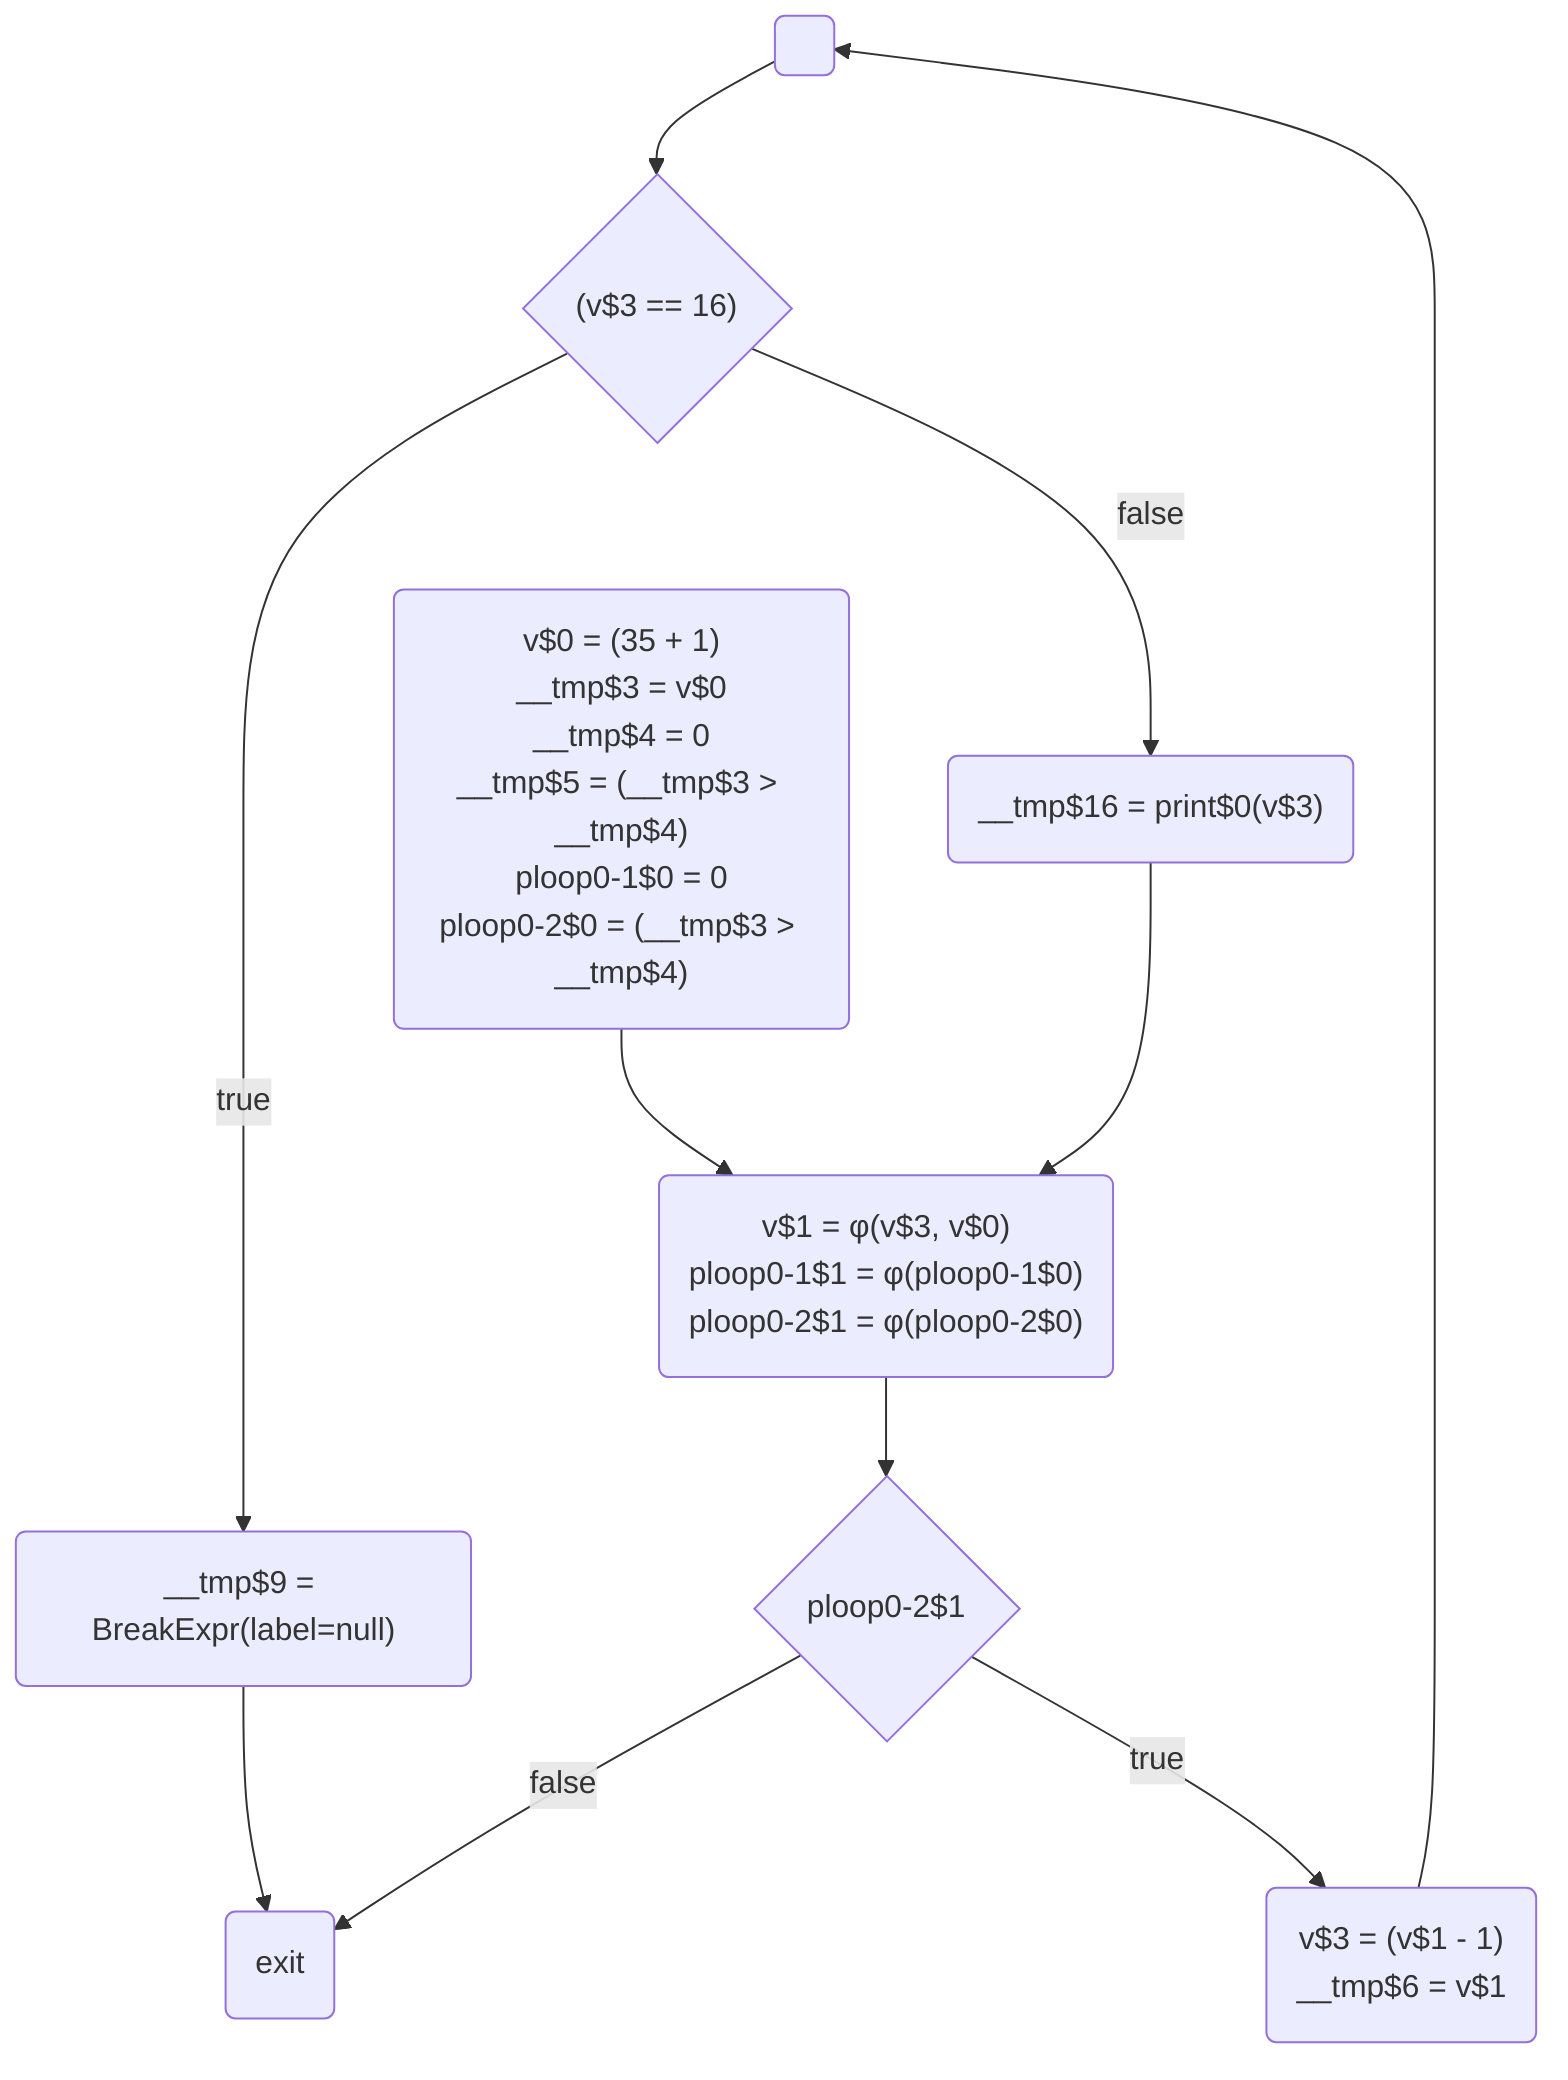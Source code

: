 flowchart TD
	if_cond$31(" ")
	while_body$30("v$3 = (v$1 - 1)<br>__tmp$6 = v$1")
	cond$32{"(v$3 == 16)"}
	entry$27("v$0 = (35 + 1)<br>__tmp$3 = v$0<br>__tmp$4 = 0<br>__tmp$5 = (__tmp$3 > __tmp$4)<br>ploop0-1$0 = 0<br>ploop0-2$0 = (__tmp$3 > __tmp$4)")
	while_exit$34("exit")
	while_start$28("v$1 = φ(v$3, v$0)<br>ploop0-1$1 = φ(ploop0-1$0)<br>ploop0-2$1 = φ(ploop0-2$0)")
	if_merged$35("__tmp$16 = print$0(v$3)")
	cond$29{"ploop0-2$1"}
	if_true$33("__tmp$9 = BreakExpr(label=null)")
	if_cond$31 -->  cond$32
	cond$32 --> |"true"| if_true$33
	if_true$33 -->  while_exit$34
	cond$29 --> |"true"| while_body$30
	while_start$28 -->  cond$29
	entry$27 -->  while_start$28
	while_body$30 -->  if_cond$31
	cond$29 --> |"false"| while_exit$34
	cond$32 --> |"false"| if_merged$35
	if_merged$35 -->  while_start$28